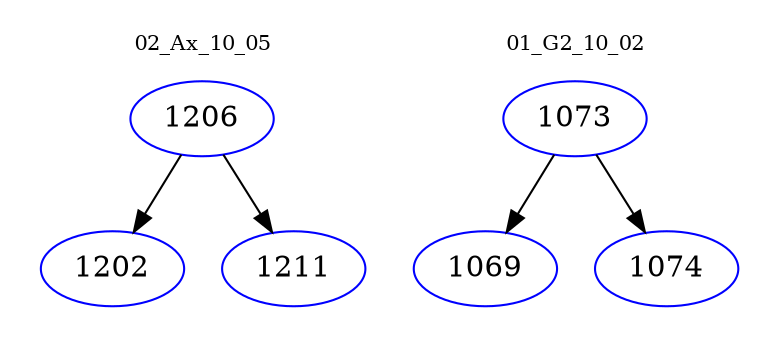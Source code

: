 digraph{
subgraph cluster_0 {
color = white
label = "02_Ax_10_05";
fontsize=10;
T0_1206 [label="1206", color="blue"]
T0_1206 -> T0_1202 [color="black"]
T0_1202 [label="1202", color="blue"]
T0_1206 -> T0_1211 [color="black"]
T0_1211 [label="1211", color="blue"]
}
subgraph cluster_1 {
color = white
label = "01_G2_10_02";
fontsize=10;
T1_1073 [label="1073", color="blue"]
T1_1073 -> T1_1069 [color="black"]
T1_1069 [label="1069", color="blue"]
T1_1073 -> T1_1074 [color="black"]
T1_1074 [label="1074", color="blue"]
}
}
